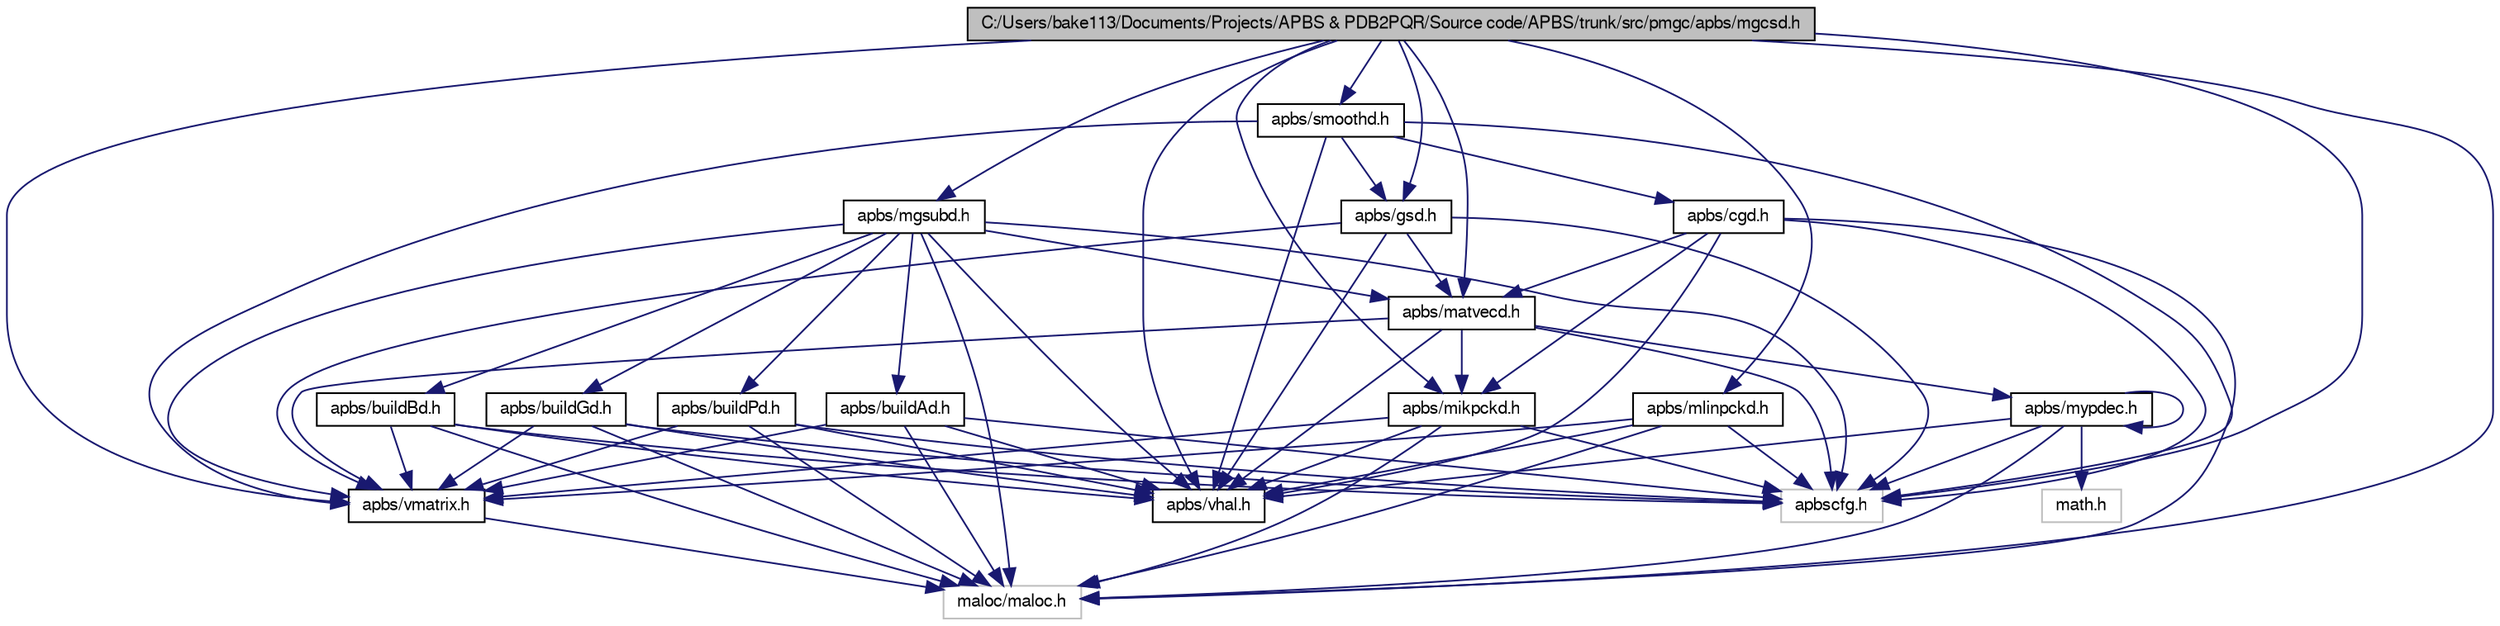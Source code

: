 digraph G
{
  edge [fontname="FreeSans",fontsize="10",labelfontname="FreeSans",labelfontsize="10"];
  node [fontname="FreeSans",fontsize="10",shape=record];
  Node1 [label="C:/Users/bake113/Documents/Projects/APBS & PDB2PQR/Source code/APBS/trunk/src/pmgc/apbs/mgcsd.h",height=0.2,width=0.4,color="black", fillcolor="grey75", style="filled" fontcolor="black"];
  Node1 -> Node2 [color="midnightblue",fontsize="10",style="solid",fontname="FreeSans"];
  Node2 [label="maloc/maloc.h",height=0.2,width=0.4,color="grey75", fillcolor="white", style="filled"];
  Node1 -> Node3 [color="midnightblue",fontsize="10",style="solid",fontname="FreeSans"];
  Node3 [label="apbscfg.h",height=0.2,width=0.4,color="grey75", fillcolor="white", style="filled"];
  Node1 -> Node4 [color="midnightblue",fontsize="10",style="solid",fontname="FreeSans"];
  Node4 [label="apbs/vhal.h",height=0.2,width=0.4,color="black", fillcolor="white", style="filled",URL="$vhal_8h.html",tooltip="Contains generic macro definitions for APBS."];
  Node1 -> Node5 [color="midnightblue",fontsize="10",style="solid",fontname="FreeSans"];
  Node5 [label="apbs/vmatrix.h",height=0.2,width=0.4,color="black", fillcolor="white", style="filled",URL="$vmatrix_8h.html",tooltip="Contains inclusions for matrix data wrappers."];
  Node5 -> Node2 [color="midnightblue",fontsize="10",style="solid",fontname="FreeSans"];
  Node1 -> Node6 [color="midnightblue",fontsize="10",style="solid",fontname="FreeSans"];
  Node6 [label="apbs/mgsubd.h",height=0.2,width=0.4,color="black", fillcolor="white", style="filled",URL="$mgsubd_8h.html"];
  Node6 -> Node2 [color="midnightblue",fontsize="10",style="solid",fontname="FreeSans"];
  Node6 -> Node3 [color="midnightblue",fontsize="10",style="solid",fontname="FreeSans"];
  Node6 -> Node4 [color="midnightblue",fontsize="10",style="solid",fontname="FreeSans"];
  Node6 -> Node7 [color="midnightblue",fontsize="10",style="solid",fontname="FreeSans"];
  Node7 [label="apbs/matvecd.h",height=0.2,width=0.4,color="black", fillcolor="white", style="filled",URL="$matvecd_8h.html"];
  Node7 -> Node3 [color="midnightblue",fontsize="10",style="solid",fontname="FreeSans"];
  Node7 -> Node4 [color="midnightblue",fontsize="10",style="solid",fontname="FreeSans"];
  Node7 -> Node5 [color="midnightblue",fontsize="10",style="solid",fontname="FreeSans"];
  Node7 -> Node8 [color="midnightblue",fontsize="10",style="solid",fontname="FreeSans"];
  Node8 [label="apbs/mikpckd.h",height=0.2,width=0.4,color="black", fillcolor="white", style="filled",URL="$mikpckd_8h.html",tooltip="A collection of useful low-level routines (timing, etc)."];
  Node8 -> Node2 [color="midnightblue",fontsize="10",style="solid",fontname="FreeSans"];
  Node8 -> Node3 [color="midnightblue",fontsize="10",style="solid",fontname="FreeSans"];
  Node8 -> Node4 [color="midnightblue",fontsize="10",style="solid",fontname="FreeSans"];
  Node8 -> Node5 [color="midnightblue",fontsize="10",style="solid",fontname="FreeSans"];
  Node7 -> Node9 [color="midnightblue",fontsize="10",style="solid",fontname="FreeSans"];
  Node9 [label="apbs/mypdec.h",height=0.2,width=0.4,color="black", fillcolor="white", style="filled",URL="$mypdec_8h_source.html"];
  Node9 -> Node2 [color="midnightblue",fontsize="10",style="solid",fontname="FreeSans"];
  Node9 -> Node3 [color="midnightblue",fontsize="10",style="solid",fontname="FreeSans"];
  Node9 -> Node10 [color="midnightblue",fontsize="10",style="solid",fontname="FreeSans"];
  Node10 [label="math.h",height=0.2,width=0.4,color="grey75", fillcolor="white", style="filled"];
  Node9 -> Node4 [color="midnightblue",fontsize="10",style="solid",fontname="FreeSans"];
  Node9 -> Node9 [color="midnightblue",fontsize="10",style="solid",fontname="FreeSans"];
  Node6 -> Node5 [color="midnightblue",fontsize="10",style="solid",fontname="FreeSans"];
  Node6 -> Node11 [color="midnightblue",fontsize="10",style="solid",fontname="FreeSans"];
  Node11 [label="apbs/buildAd.h",height=0.2,width=0.4,color="black", fillcolor="white", style="filled",URL="$build_ad_8h_source.html"];
  Node11 -> Node3 [color="midnightblue",fontsize="10",style="solid",fontname="FreeSans"];
  Node11 -> Node2 [color="midnightblue",fontsize="10",style="solid",fontname="FreeSans"];
  Node11 -> Node4 [color="midnightblue",fontsize="10",style="solid",fontname="FreeSans"];
  Node11 -> Node5 [color="midnightblue",fontsize="10",style="solid",fontname="FreeSans"];
  Node6 -> Node12 [color="midnightblue",fontsize="10",style="solid",fontname="FreeSans"];
  Node12 [label="apbs/buildPd.h",height=0.2,width=0.4,color="black", fillcolor="white", style="filled",URL="$build_pd_8h.html"];
  Node12 -> Node2 [color="midnightblue",fontsize="10",style="solid",fontname="FreeSans"];
  Node12 -> Node3 [color="midnightblue",fontsize="10",style="solid",fontname="FreeSans"];
  Node12 -> Node4 [color="midnightblue",fontsize="10",style="solid",fontname="FreeSans"];
  Node12 -> Node5 [color="midnightblue",fontsize="10",style="solid",fontname="FreeSans"];
  Node6 -> Node13 [color="midnightblue",fontsize="10",style="solid",fontname="FreeSans"];
  Node13 [label="apbs/buildBd.h",height=0.2,width=0.4,color="black", fillcolor="white", style="filled",URL="$build_bd_8h.html"];
  Node13 -> Node3 [color="midnightblue",fontsize="10",style="solid",fontname="FreeSans"];
  Node13 -> Node2 [color="midnightblue",fontsize="10",style="solid",fontname="FreeSans"];
  Node13 -> Node4 [color="midnightblue",fontsize="10",style="solid",fontname="FreeSans"];
  Node13 -> Node5 [color="midnightblue",fontsize="10",style="solid",fontname="FreeSans"];
  Node6 -> Node14 [color="midnightblue",fontsize="10",style="solid",fontname="FreeSans"];
  Node14 [label="apbs/buildGd.h",height=0.2,width=0.4,color="black", fillcolor="white", style="filled",URL="$build_gd_8h.html"];
  Node14 -> Node2 [color="midnightblue",fontsize="10",style="solid",fontname="FreeSans"];
  Node14 -> Node3 [color="midnightblue",fontsize="10",style="solid",fontname="FreeSans"];
  Node14 -> Node4 [color="midnightblue",fontsize="10",style="solid",fontname="FreeSans"];
  Node14 -> Node5 [color="midnightblue",fontsize="10",style="solid",fontname="FreeSans"];
  Node1 -> Node8 [color="midnightblue",fontsize="10",style="solid",fontname="FreeSans"];
  Node1 -> Node15 [color="midnightblue",fontsize="10",style="solid",fontname="FreeSans"];
  Node15 [label="apbs/smoothd.h",height=0.2,width=0.4,color="black", fillcolor="white", style="filled",URL="$smoothd_8h.html"];
  Node15 -> Node3 [color="midnightblue",fontsize="10",style="solid",fontname="FreeSans"];
  Node15 -> Node4 [color="midnightblue",fontsize="10",style="solid",fontname="FreeSans"];
  Node15 -> Node16 [color="midnightblue",fontsize="10",style="solid",fontname="FreeSans"];
  Node16 [label="apbs/gsd.h",height=0.2,width=0.4,color="black", fillcolor="white", style="filled",URL="$gsd_8h.html"];
  Node16 -> Node3 [color="midnightblue",fontsize="10",style="solid",fontname="FreeSans"];
  Node16 -> Node4 [color="midnightblue",fontsize="10",style="solid",fontname="FreeSans"];
  Node16 -> Node5 [color="midnightblue",fontsize="10",style="solid",fontname="FreeSans"];
  Node16 -> Node7 [color="midnightblue",fontsize="10",style="solid",fontname="FreeSans"];
  Node15 -> Node17 [color="midnightblue",fontsize="10",style="solid",fontname="FreeSans"];
  Node17 [label="apbs/cgd.h",height=0.2,width=0.4,color="black", fillcolor="white", style="filled",URL="$cgd_8h.html",tooltip="A collection of useful low-level routines (timing, etc)."];
  Node17 -> Node2 [color="midnightblue",fontsize="10",style="solid",fontname="FreeSans"];
  Node17 -> Node3 [color="midnightblue",fontsize="10",style="solid",fontname="FreeSans"];
  Node17 -> Node4 [color="midnightblue",fontsize="10",style="solid",fontname="FreeSans"];
  Node17 -> Node7 [color="midnightblue",fontsize="10",style="solid",fontname="FreeSans"];
  Node17 -> Node8 [color="midnightblue",fontsize="10",style="solid",fontname="FreeSans"];
  Node15 -> Node5 [color="midnightblue",fontsize="10",style="solid",fontname="FreeSans"];
  Node1 -> Node16 [color="midnightblue",fontsize="10",style="solid",fontname="FreeSans"];
  Node1 -> Node7 [color="midnightblue",fontsize="10",style="solid",fontname="FreeSans"];
  Node1 -> Node18 [color="midnightblue",fontsize="10",style="solid",fontname="FreeSans"];
  Node18 [label="apbs/mlinpckd.h",height=0.2,width=0.4,color="black", fillcolor="white", style="filled",URL="$mlinpckd_8h.html"];
  Node18 -> Node2 [color="midnightblue",fontsize="10",style="solid",fontname="FreeSans"];
  Node18 -> Node3 [color="midnightblue",fontsize="10",style="solid",fontname="FreeSans"];
  Node18 -> Node4 [color="midnightblue",fontsize="10",style="solid",fontname="FreeSans"];
  Node18 -> Node5 [color="midnightblue",fontsize="10",style="solid",fontname="FreeSans"];
}
